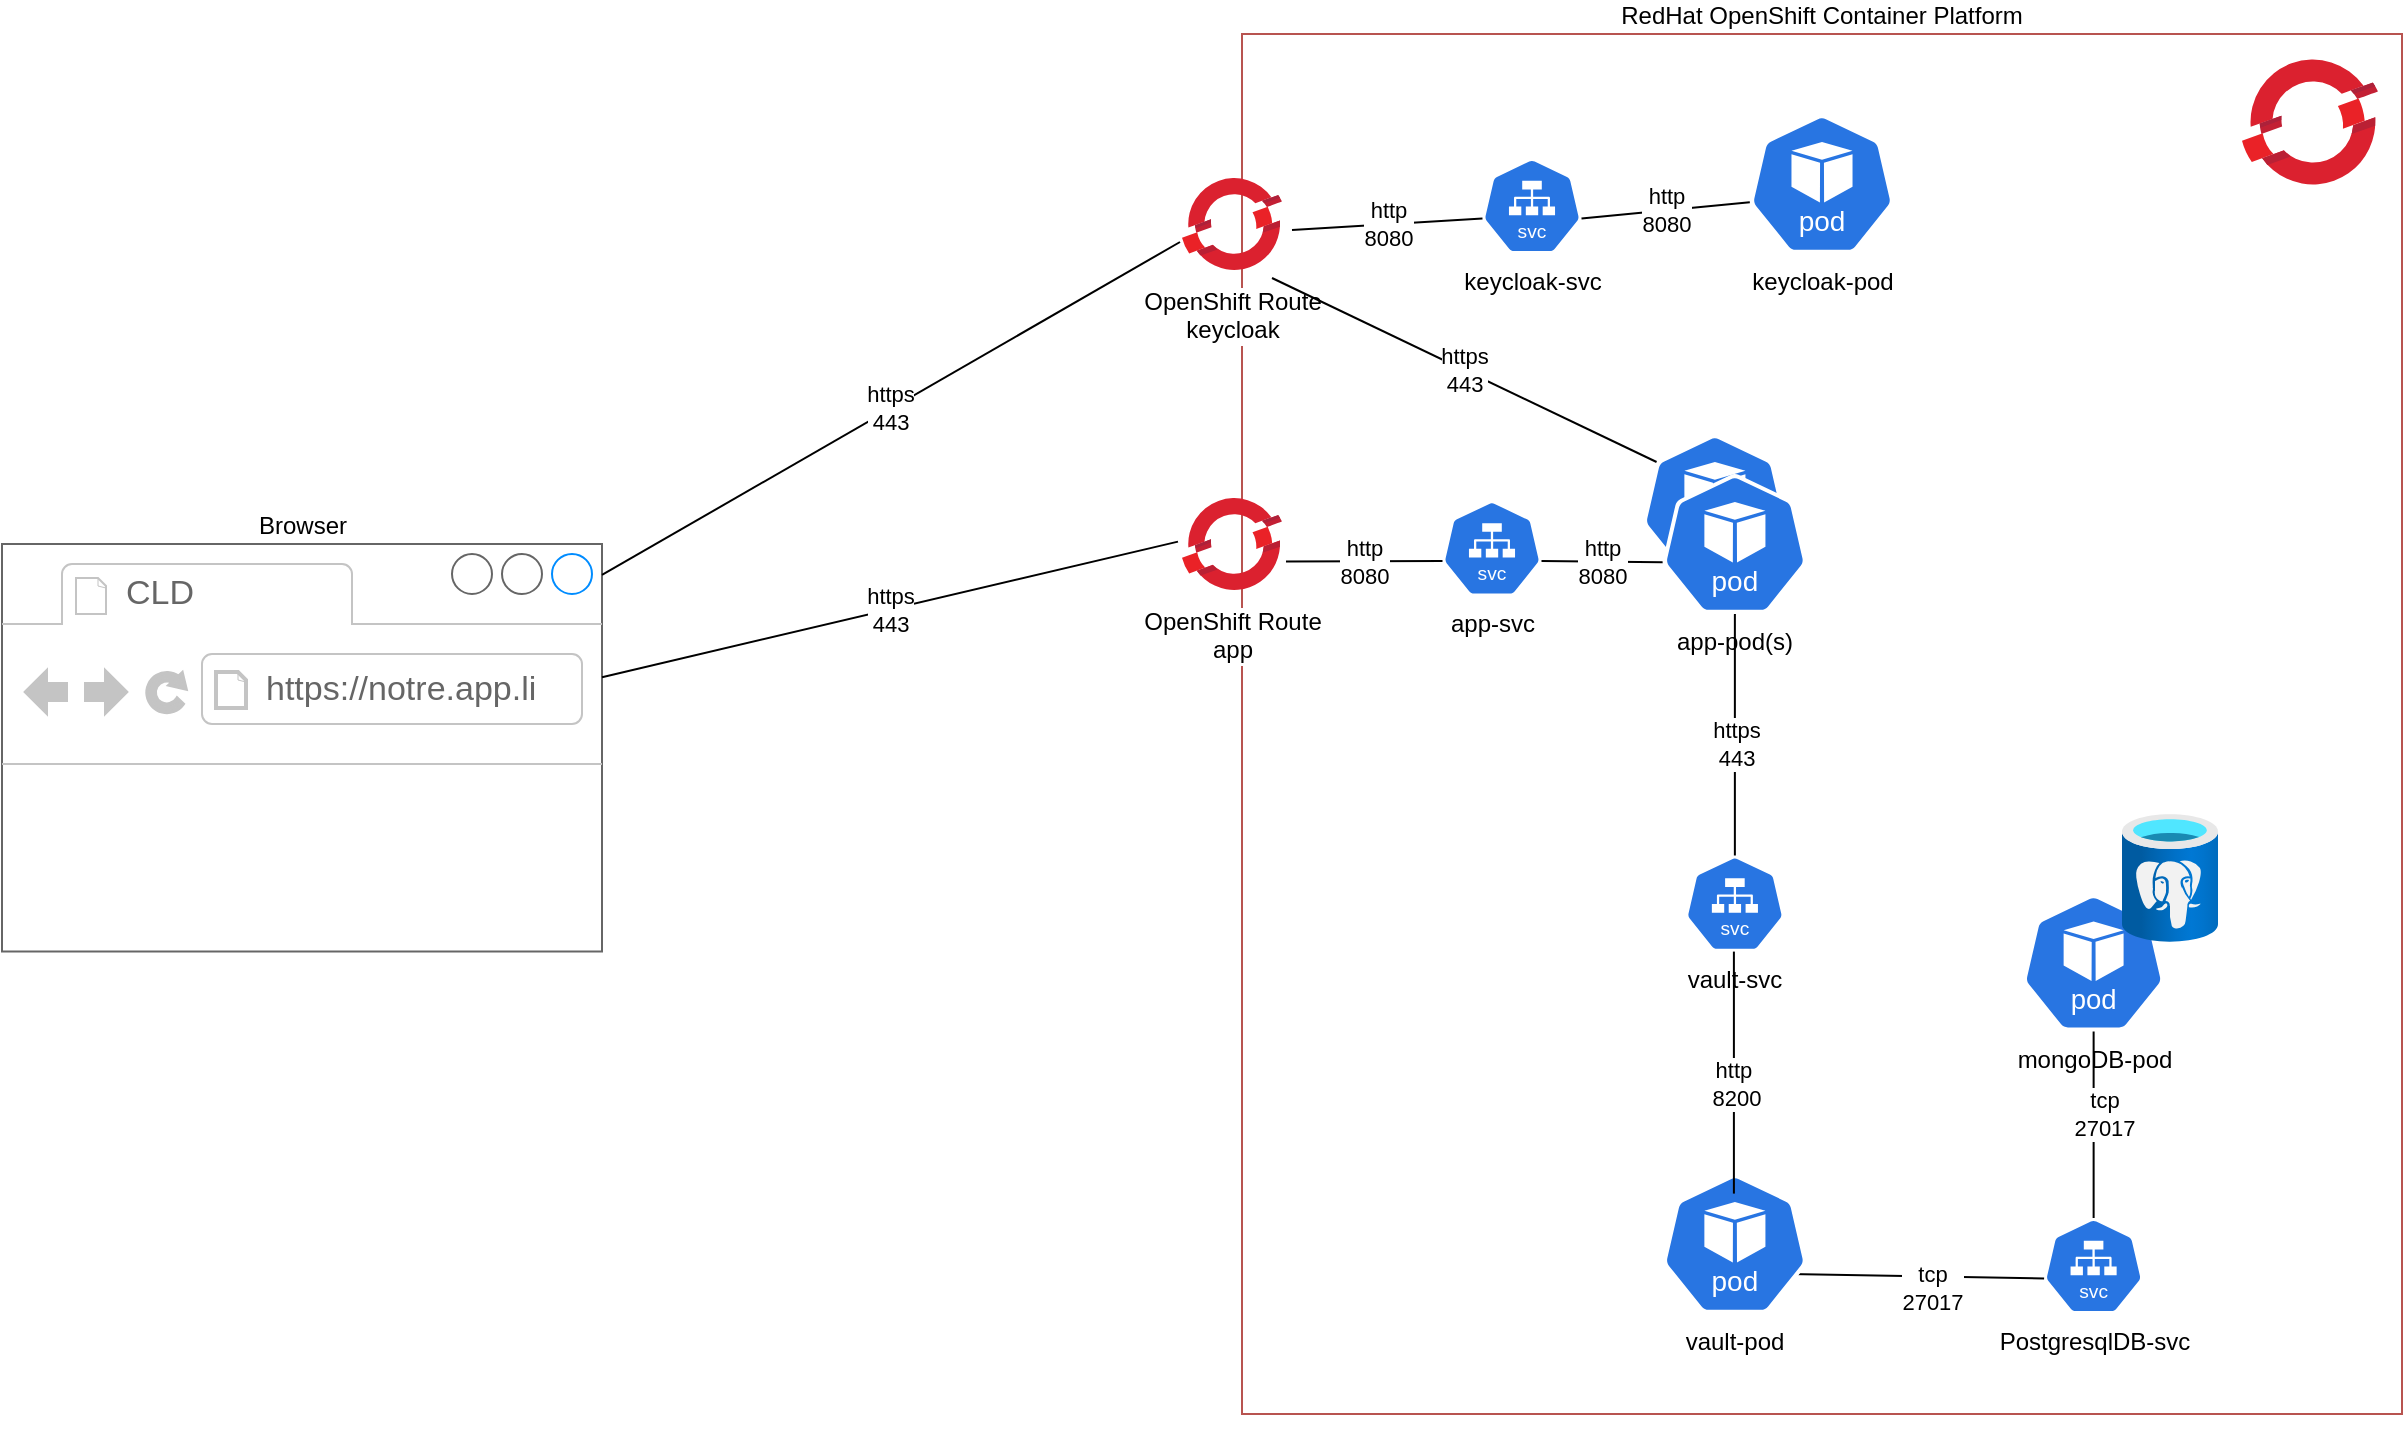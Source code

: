 <mxfile version="24.4.6" type="github">
  <diagram name="Page-1" id="197159a0-c6a4-9194-75a8-e4174976684c">
    <mxGraphModel dx="984" dy="608" grid="1" gridSize="10" guides="1" tooltips="1" connect="1" arrows="1" fold="1" page="1" pageScale="1.5" pageWidth="1169" pageHeight="826" background="none" math="0" shadow="0">
      <root>
        <mxCell id="0" style=";html=1;" />
        <mxCell id="1" style=";html=1;" parent="0" />
        <mxCell id="bUOJ_VPWDClfyEDVL0uz-1" value="&lt;div&gt;RedHat OpenShift Container Platform&lt;/div&gt;" style="rounded=0;whiteSpace=wrap;html=1;labelPosition=center;verticalLabelPosition=top;align=center;verticalAlign=bottom;fillColor=none;strokeColor=#b85450;" parent="1" vertex="1">
          <mxGeometry x="800" y="520" width="580" height="690" as="geometry" />
        </mxCell>
        <mxCell id="bUOJ_VPWDClfyEDVL0uz-2" value="" style="image;aspect=fixed;html=1;points=[];align=center;fontSize=12;image=img/lib/azure2/containers/Azure_Red_Hat_OpenShift.svg;" parent="1" vertex="1">
          <mxGeometry x="1300" y="530" width="68" height="68" as="geometry" />
        </mxCell>
        <mxCell id="bUOJ_VPWDClfyEDVL0uz-3" value="keycloak-pod" style="aspect=fixed;sketch=0;html=1;dashed=0;whitespace=wrap;verticalLabelPosition=bottom;verticalAlign=top;fillColor=#2875E2;strokeColor=#ffffff;points=[[0.005,0.63,0],[0.1,0.2,0],[0.9,0.2,0],[0.5,0,0],[0.995,0.63,0],[0.72,0.99,0],[0.5,1,0],[0.28,0.99,0]];shape=mxgraph.kubernetes.icon2;kubernetesLabel=1;prIcon=pod" parent="1" vertex="1">
          <mxGeometry x="1053.54" y="560" width="72.92" height="70" as="geometry" />
        </mxCell>
        <mxCell id="bUOJ_VPWDClfyEDVL0uz-5" value="mongoDB-pod" style="aspect=fixed;sketch=0;html=1;dashed=0;whitespace=wrap;verticalLabelPosition=bottom;verticalAlign=top;fillColor=#2875E2;strokeColor=#ffffff;points=[[0.005,0.63,0],[0.1,0.2,0],[0.9,0.2,0],[0.5,0,0],[0.995,0.63,0],[0.72,0.99,0],[0.5,1,0],[0.28,0.99,0]];shape=mxgraph.kubernetes.icon2;kubernetesLabel=1;prIcon=pod" parent="1" vertex="1">
          <mxGeometry x="1190" y="950.0" width="71.61" height="68.75" as="geometry" />
        </mxCell>
        <mxCell id="bUOJ_VPWDClfyEDVL0uz-12" value="&lt;div&gt;app-svc&lt;/div&gt;" style="aspect=fixed;sketch=0;html=1;dashed=0;whitespace=wrap;verticalLabelPosition=bottom;verticalAlign=top;fillColor=#2875E2;strokeColor=#ffffff;points=[[0.005,0.63,0],[0.1,0.2,0],[0.9,0.2,0],[0.5,0,0],[0.995,0.63,0],[0.72,0.99,0],[0.5,1,0],[0.28,0.99,0]];shape=mxgraph.kubernetes.icon2;kubernetesLabel=1;prIcon=svc" parent="1" vertex="1">
          <mxGeometry x="900" y="753.2" width="50" height="48" as="geometry" />
        </mxCell>
        <mxCell id="bUOJ_VPWDClfyEDVL0uz-13" value="Postgresql&lt;span style=&quot;background-color: initial;&quot;&gt;DB-svc&lt;/span&gt;" style="aspect=fixed;sketch=0;html=1;dashed=0;whitespace=wrap;verticalLabelPosition=bottom;verticalAlign=top;fillColor=#2875E2;strokeColor=#ffffff;points=[[0.005,0.63,0],[0.1,0.2,0],[0.9,0.2,0],[0.5,0,0],[0.995,0.63,0],[0.72,0.99,0],[0.5,1,0],[0.28,0.99,0]];shape=mxgraph.kubernetes.icon2;kubernetesLabel=1;prIcon=svc" parent="1" vertex="1">
          <mxGeometry x="1200.8" y="1112" width="50" height="48" as="geometry" />
        </mxCell>
        <mxCell id="bUOJ_VPWDClfyEDVL0uz-15" value="OpenShift Route&lt;br&gt;app" style="image;aspect=fixed;html=1;points=[];align=center;fontSize=12;image=img/lib/azure2/containers/Azure_Red_Hat_OpenShift.svg;" parent="1" vertex="1">
          <mxGeometry x="770" y="750" width="50" height="50" as="geometry" />
        </mxCell>
        <mxCell id="bUOJ_VPWDClfyEDVL0uz-17" value="Browser" style="strokeWidth=1;shadow=0;dashed=0;align=center;html=1;shape=mxgraph.mockup.containers.browserWindow;rSize=0;strokeColor=#666666;strokeColor2=#008cff;strokeColor3=#c4c4c4;mainText=,;recursiveResize=0;labelPosition=center;verticalLabelPosition=top;verticalAlign=bottom;" parent="1" vertex="1">
          <mxGeometry x="180" y="775" width="300" height="203.8" as="geometry" />
        </mxCell>
        <mxCell id="bUOJ_VPWDClfyEDVL0uz-18" value="CLD" style="strokeWidth=1;shadow=0;dashed=0;align=center;html=1;shape=mxgraph.mockup.containers.anchor;fontSize=17;fontColor=#666666;align=left;whiteSpace=wrap;" parent="bUOJ_VPWDClfyEDVL0uz-17" vertex="1">
          <mxGeometry x="60" y="12" width="100" height="26" as="geometry" />
        </mxCell>
        <mxCell id="bUOJ_VPWDClfyEDVL0uz-19" value="https://notre.app.li" style="strokeWidth=1;shadow=0;dashed=0;align=center;html=1;shape=mxgraph.mockup.containers.anchor;rSize=0;fontSize=17;fontColor=#666666;align=left;" parent="bUOJ_VPWDClfyEDVL0uz-17" vertex="1">
          <mxGeometry x="130" y="60" width="150" height="26" as="geometry" />
        </mxCell>
        <mxCell id="bUOJ_VPWDClfyEDVL0uz-23" value="https&lt;br&gt;443" style="endArrow=none;html=1;rounded=0;exitX=-0.04;exitY=0.476;exitDx=0;exitDy=0;exitPerimeter=0;" parent="1" source="bUOJ_VPWDClfyEDVL0uz-15" target="bUOJ_VPWDClfyEDVL0uz-17" edge="1">
          <mxGeometry width="50" height="50" relative="1" as="geometry">
            <mxPoint x="850" y="810" as="sourcePoint" />
            <mxPoint x="900" y="760" as="targetPoint" />
          </mxGeometry>
        </mxCell>
        <mxCell id="bUOJ_VPWDClfyEDVL0uz-24" value="http&lt;br&gt;8080" style="endArrow=none;html=1;rounded=0;exitX=0.005;exitY=0.63;exitDx=0;exitDy=0;exitPerimeter=0;entryX=1.04;entryY=0.676;entryDx=0;entryDy=0;entryPerimeter=0;" parent="1" source="bUOJ_VPWDClfyEDVL0uz-12" target="bUOJ_VPWDClfyEDVL0uz-15" edge="1">
          <mxGeometry x="-0.003" width="50" height="50" relative="1" as="geometry">
            <mxPoint x="688" y="1049" as="sourcePoint" />
            <mxPoint x="330" y="960" as="targetPoint" />
            <mxPoint as="offset" />
          </mxGeometry>
        </mxCell>
        <mxCell id="bUOJ_VPWDClfyEDVL0uz-27" value="" style="endArrow=none;html=1;rounded=0;exitX=0.005;exitY=0.63;exitDx=0;exitDy=0;exitPerimeter=0;entryX=0.25;entryY=1;entryDx=0;entryDy=0;" parent="1" source="bUOJ_VPWDClfyEDVL0uz-13" target="J31OWuKhVoPTrz1gxMmf-9" edge="1">
          <mxGeometry width="50" height="50" relative="1" as="geometry">
            <mxPoint x="1151" y="779.2" as="sourcePoint" />
            <mxPoint x="1073" y="781.2" as="targetPoint" />
          </mxGeometry>
        </mxCell>
        <mxCell id="bUOJ_VPWDClfyEDVL0uz-28" value="&lt;div&gt;tcp&lt;br&gt;27017&lt;/div&gt;" style="edgeLabel;html=1;align=center;verticalAlign=middle;resizable=0;points=[];" parent="bUOJ_VPWDClfyEDVL0uz-27" vertex="1" connectable="0">
          <mxGeometry x="-0.118" y="5" relative="1" as="geometry">
            <mxPoint as="offset" />
          </mxGeometry>
        </mxCell>
        <mxCell id="bUOJ_VPWDClfyEDVL0uz-29" value="http&lt;br&gt;8080" style="endArrow=none;html=1;rounded=0;exitX=0.005;exitY=0.63;exitDx=0;exitDy=0;exitPerimeter=0;entryX=0.995;entryY=0.63;entryDx=0;entryDy=0;entryPerimeter=0;" parent="1" source="bUOJ_VPWDClfyEDVL0uz-4" target="bUOJ_VPWDClfyEDVL0uz-12" edge="1">
          <mxGeometry width="50" height="50" relative="1" as="geometry">
            <mxPoint x="998" y="850" as="sourcePoint" />
            <mxPoint x="920" y="852" as="targetPoint" />
          </mxGeometry>
        </mxCell>
        <mxCell id="bUOJ_VPWDClfyEDVL0uz-31" value="" style="endArrow=none;html=1;rounded=0;entryX=0.5;entryY=0;entryDx=0;entryDy=0;entryPerimeter=0;" parent="1" source="bUOJ_VPWDClfyEDVL0uz-5" target="bUOJ_VPWDClfyEDVL0uz-13" edge="1">
          <mxGeometry width="50" height="50" relative="1" as="geometry">
            <mxPoint x="1250" y="732" as="sourcePoint" />
            <mxPoint x="1162" y="730" as="targetPoint" />
          </mxGeometry>
        </mxCell>
        <mxCell id="bUOJ_VPWDClfyEDVL0uz-32" value="&lt;div&gt;tcp&lt;br&gt;27017&lt;/div&gt;" style="edgeLabel;html=1;align=center;verticalAlign=middle;resizable=0;points=[];" parent="bUOJ_VPWDClfyEDVL0uz-31" vertex="1" connectable="0">
          <mxGeometry x="-0.118" y="5" relative="1" as="geometry">
            <mxPoint as="offset" />
          </mxGeometry>
        </mxCell>
        <mxCell id="bUOJ_VPWDClfyEDVL0uz-33" value="&lt;div&gt;&lt;br&gt;&lt;/div&gt;" style="aspect=fixed;sketch=0;html=1;dashed=0;whitespace=wrap;verticalLabelPosition=bottom;verticalAlign=top;fillColor=#2875E2;strokeColor=#ffffff;points=[[0.005,0.63,0],[0.1,0.2,0],[0.9,0.2,0],[0.5,0,0],[0.995,0.63,0],[0.72,0.99,0],[0.5,1,0],[0.28,0.99,0]];shape=mxgraph.kubernetes.icon2;kubernetesLabel=1;prIcon=pod" parent="1" vertex="1">
          <mxGeometry x="1000" y="720" width="72.91" height="70" as="geometry" />
        </mxCell>
        <mxCell id="bUOJ_VPWDClfyEDVL0uz-4" value="&lt;div&gt;app-pod(s)&lt;/div&gt;" style="aspect=fixed;sketch=0;html=1;dashed=0;whitespace=wrap;verticalLabelPosition=bottom;verticalAlign=top;fillColor=#2875E2;strokeColor=#ffffff;points=[[0.005,0.63,0],[0.1,0.2,0],[0.9,0.2,0],[0.5,0,0],[0.995,0.63,0],[0.72,0.99,0],[0.5,1,0],[0.28,0.99,0]];shape=mxgraph.kubernetes.icon2;kubernetesLabel=1;prIcon=pod" parent="1" vertex="1">
          <mxGeometry x="1010" y="740" width="72.91" height="70" as="geometry" />
        </mxCell>
        <mxCell id="qOma7RcPHYg1zwben9A7-1" value="OpenShift Route&lt;br&gt;&lt;div&gt;keycloak&lt;/div&gt;" style="image;aspect=fixed;html=1;points=[];align=center;fontSize=12;image=img/lib/azure2/containers/Azure_Red_Hat_OpenShift.svg;" parent="1" vertex="1">
          <mxGeometry x="770" y="590" width="50" height="50" as="geometry" />
        </mxCell>
        <mxCell id="qOma7RcPHYg1zwben9A7-3" value="https&lt;br&gt;443" style="endArrow=none;html=1;rounded=0;exitX=-0.02;exitY=0.68;exitDx=0;exitDy=0;exitPerimeter=0;" parent="1" source="qOma7RcPHYg1zwben9A7-1" target="bUOJ_VPWDClfyEDVL0uz-17" edge="1">
          <mxGeometry width="50" height="50" relative="1" as="geometry">
            <mxPoint x="778" y="784" as="sourcePoint" />
            <mxPoint x="490" y="852" as="targetPoint" />
          </mxGeometry>
        </mxCell>
        <mxCell id="qOma7RcPHYg1zwben9A7-4" value="keycloak-svc" style="aspect=fixed;sketch=0;html=1;dashed=0;whitespace=wrap;verticalLabelPosition=bottom;verticalAlign=top;fillColor=#2875E2;strokeColor=#ffffff;points=[[0.005,0.63,0],[0.1,0.2,0],[0.9,0.2,0],[0.5,0,0],[0.995,0.63,0],[0.72,0.99,0],[0.5,1,0],[0.28,0.99,0]];shape=mxgraph.kubernetes.icon2;kubernetesLabel=1;prIcon=svc" parent="1" vertex="1">
          <mxGeometry x="920" y="582" width="50" height="48" as="geometry" />
        </mxCell>
        <mxCell id="qOma7RcPHYg1zwben9A7-5" value="http&lt;br&gt;8080" style="endArrow=none;html=1;rounded=0;exitX=0.005;exitY=0.63;exitDx=0;exitDy=0;exitPerimeter=0;entryX=0.995;entryY=0.63;entryDx=0;entryDy=0;entryPerimeter=0;" parent="1" source="bUOJ_VPWDClfyEDVL0uz-3" target="qOma7RcPHYg1zwben9A7-4" edge="1">
          <mxGeometry width="50" height="50" relative="1" as="geometry">
            <mxPoint x="1040" y="606.5" as="sourcePoint" />
            <mxPoint x="980" y="605.5" as="targetPoint" />
          </mxGeometry>
        </mxCell>
        <mxCell id="qOma7RcPHYg1zwben9A7-6" value="http&lt;br&gt;8080" style="endArrow=none;html=1;rounded=0;exitX=0.005;exitY=0.63;exitDx=0;exitDy=0;exitPerimeter=0;entryX=1.1;entryY=0.56;entryDx=0;entryDy=0;entryPerimeter=0;" parent="1" source="qOma7RcPHYg1zwben9A7-4" target="qOma7RcPHYg1zwben9A7-1" edge="1">
          <mxGeometry x="-0.003" width="50" height="50" relative="1" as="geometry">
            <mxPoint x="910" y="793" as="sourcePoint" />
            <mxPoint x="832" y="794" as="targetPoint" />
            <mxPoint as="offset" />
          </mxGeometry>
        </mxCell>
        <mxCell id="qOma7RcPHYg1zwben9A7-7" value="https&lt;br&gt;443" style="endArrow=none;html=1;rounded=0;exitX=0.9;exitY=1.04;exitDx=0;exitDy=0;exitPerimeter=0;entryX=0.1;entryY=0.2;entryDx=0;entryDy=0;entryPerimeter=0;" parent="1" source="qOma7RcPHYg1zwben9A7-1" target="bUOJ_VPWDClfyEDVL0uz-33" edge="1">
          <mxGeometry width="50" height="50" relative="1" as="geometry">
            <mxPoint x="779" y="634" as="sourcePoint" />
            <mxPoint x="490" y="800" as="targetPoint" />
          </mxGeometry>
        </mxCell>
        <mxCell id="J31OWuKhVoPTrz1gxMmf-2" value="" style="image;aspect=fixed;html=1;points=[];align=center;fontSize=12;image=img/lib/azure2/databases/Azure_Database_PostgreSQL_Server.svg;" vertex="1" parent="1">
          <mxGeometry x="1240" y="910" width="48" height="64" as="geometry" />
        </mxCell>
        <mxCell id="J31OWuKhVoPTrz1gxMmf-3" value="" style="shape=image;html=1;verticalAlign=top;verticalLabelPosition=bottom;labelBackgroundColor=#ffffff;imageAspect=0;aspect=fixed;image=https://cdn0.iconfinder.com/data/icons/long-shadow-web-icons/512/nodejs-128.png" vertex="1" parent="1">
          <mxGeometry x="1062.5" y="700" width="55" height="55" as="geometry" />
        </mxCell>
        <mxCell id="J31OWuKhVoPTrz1gxMmf-4" value="vault-svc&lt;div&gt;&lt;br&gt;&lt;/div&gt;" style="aspect=fixed;sketch=0;html=1;dashed=0;whitespace=wrap;verticalLabelPosition=bottom;verticalAlign=top;fillColor=#2875E2;strokeColor=#ffffff;points=[[0.005,0.63,0],[0.1,0.2,0],[0.9,0.2,0],[0.5,0,0],[0.995,0.63,0],[0.72,0.99,0],[0.5,1,0],[0.28,0.99,0]];shape=mxgraph.kubernetes.icon2;kubernetesLabel=1;prIcon=svc" vertex="1" parent="1">
          <mxGeometry x="1021.45" y="930.8" width="50" height="48" as="geometry" />
        </mxCell>
        <mxCell id="J31OWuKhVoPTrz1gxMmf-5" value="https&lt;br&gt;443" style="endArrow=none;html=1;rounded=0;" edge="1" parent="1" source="J31OWuKhVoPTrz1gxMmf-4" target="bUOJ_VPWDClfyEDVL0uz-4">
          <mxGeometry x="-0.083" y="-1" width="50" height="50" relative="1" as="geometry">
            <mxPoint x="1081.45" y="890.5" as="sourcePoint" />
            <mxPoint x="1021.45" y="889.5" as="targetPoint" />
            <mxPoint as="offset" />
          </mxGeometry>
        </mxCell>
        <mxCell id="J31OWuKhVoPTrz1gxMmf-6" value="vault&lt;span style=&quot;background-color: initial;&quot;&gt;-pod&lt;/span&gt;" style="aspect=fixed;sketch=0;html=1;dashed=0;whitespace=wrap;verticalLabelPosition=bottom;verticalAlign=top;fillColor=#2875E2;strokeColor=#ffffff;points=[[0.005,0.63,0],[0.1,0.2,0],[0.9,0.2,0],[0.5,0,0],[0.995,0.63,0],[0.72,0.99,0],[0.5,1,0],[0.28,0.99,0]];shape=mxgraph.kubernetes.icon2;kubernetesLabel=1;prIcon=pod" vertex="1" parent="1">
          <mxGeometry x="1009.99" y="1090" width="72.92" height="70" as="geometry" />
        </mxCell>
        <mxCell id="J31OWuKhVoPTrz1gxMmf-7" value="http&amp;nbsp;&lt;div&gt;8200&lt;/div&gt;" style="endArrow=none;html=1;rounded=0;" edge="1" parent="1">
          <mxGeometry x="-0.091" y="-1" width="50" height="50" relative="1" as="geometry">
            <mxPoint x="1045.95" y="1099.8" as="sourcePoint" />
            <mxPoint x="1045.95" y="978.8" as="targetPoint" />
            <mxPoint as="offset" />
          </mxGeometry>
        </mxCell>
        <mxCell id="J31OWuKhVoPTrz1gxMmf-9" value="" style="shape=image;imageAspect=0;aspect=fixed;verticalLabelPosition=bottom;verticalAlign=top;image=https://www.drupal.org/files/project-images/Vault_VerticalLogo_FullColor_2_0.png;" vertex="1" parent="1">
          <mxGeometry x="1053.54" y="1060" width="80.16" height="80" as="geometry" />
        </mxCell>
        <mxCell id="J31OWuKhVoPTrz1gxMmf-13" style="edgeStyle=orthogonalEdgeStyle;rounded=0;orthogonalLoop=1;jettySize=auto;html=1;exitX=0.5;exitY=1;exitDx=0;exitDy=0;" edge="1" parent="1" source="bUOJ_VPWDClfyEDVL0uz-1" target="bUOJ_VPWDClfyEDVL0uz-1">
          <mxGeometry relative="1" as="geometry" />
        </mxCell>
        <mxCell id="J31OWuKhVoPTrz1gxMmf-14" value="" style="shape=image;imageAspect=0;aspect=fixed;verticalLabelPosition=bottom;verticalAlign=top;image=https://static-00.iconduck.com/assets.00/keycloak-icon-2048x2048-5ge904so.png;" vertex="1" parent="1">
          <mxGeometry x="1110" y="534" width="60" height="60" as="geometry" />
        </mxCell>
      </root>
    </mxGraphModel>
  </diagram>
</mxfile>
